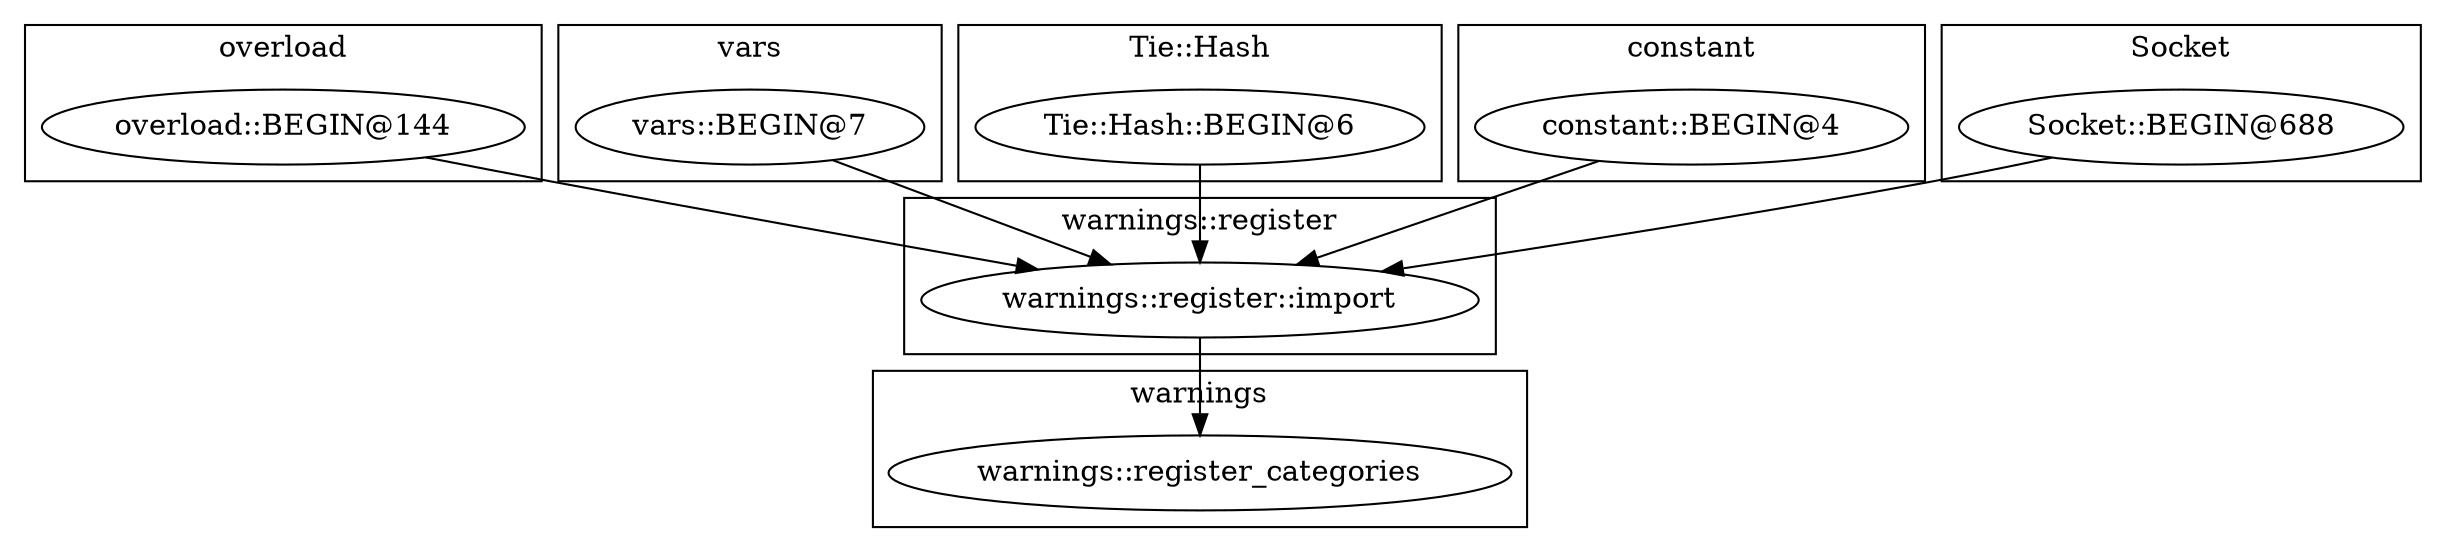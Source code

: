 digraph {
graph [overlap=false]
subgraph cluster_warnings {
	label="warnings";
	"warnings::register_categories";
}
subgraph cluster_overload {
	label="overload";
	"overload::BEGIN@144";
}
subgraph cluster_warnings_register {
	label="warnings::register";
	"warnings::register::import";
}
subgraph cluster_vars {
	label="vars";
	"vars::BEGIN@7";
}
subgraph cluster_Tie_Hash {
	label="Tie::Hash";
	"Tie::Hash::BEGIN@6";
}
subgraph cluster_constant {
	label="constant";
	"constant::BEGIN@4";
}
subgraph cluster_Socket {
	label="Socket";
	"Socket::BEGIN@688";
}
"constant::BEGIN@4" -> "warnings::register::import";
"overload::BEGIN@144" -> "warnings::register::import";
"Tie::Hash::BEGIN@6" -> "warnings::register::import";
"Socket::BEGIN@688" -> "warnings::register::import";
"vars::BEGIN@7" -> "warnings::register::import";
"warnings::register::import" -> "warnings::register_categories";
}
